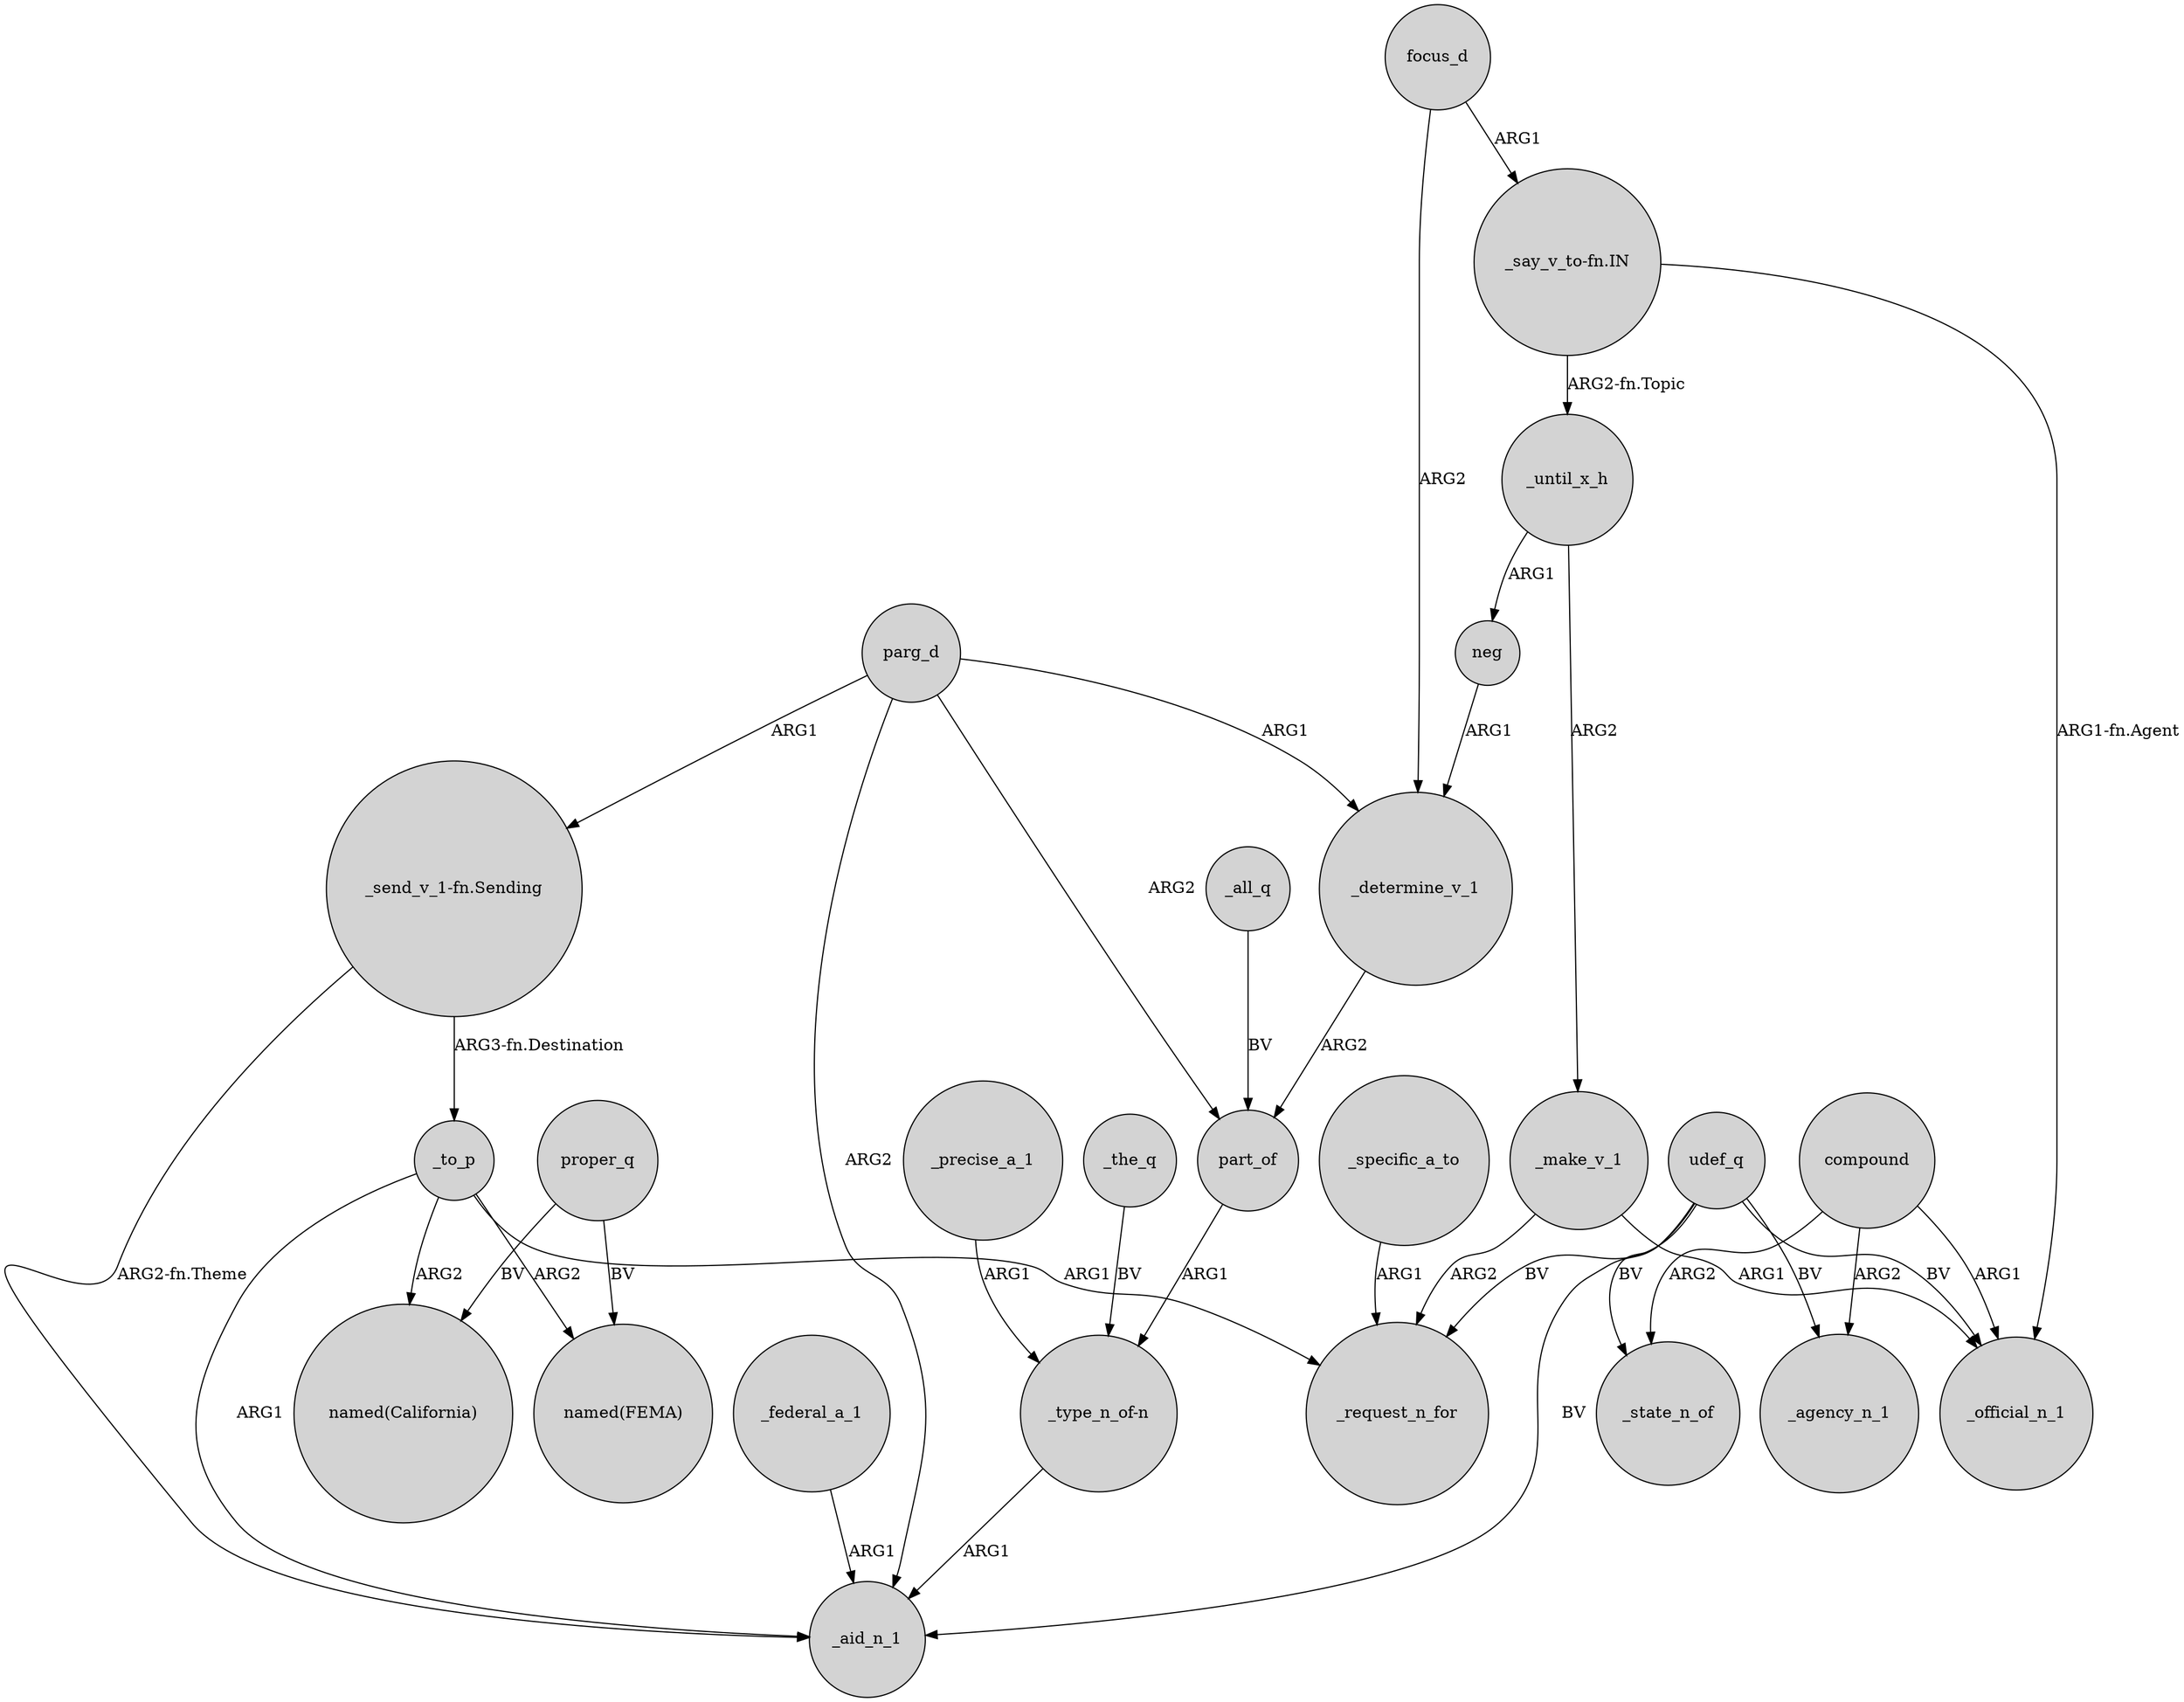 digraph {
	node [shape=circle style=filled]
	_all_q -> part_of [label=BV]
	_precise_a_1 -> "_type_n_of-n" [label=ARG1]
	udef_q -> _state_n_of [label=BV]
	"_say_v_to-fn.IN" -> _official_n_1 [label="ARG1-fn.Agent"]
	_to_p -> "named(California)" [label=ARG2]
	proper_q -> "named(California)" [label=BV]
	_until_x_h -> neg [label=ARG1]
	compound -> _state_n_of [label=ARG2]
	parg_d -> _determine_v_1 [label=ARG1]
	proper_q -> "named(FEMA)" [label=BV]
	focus_d -> "_say_v_to-fn.IN" [label=ARG1]
	udef_q -> _request_n_for [label=BV]
	parg_d -> _aid_n_1 [label=ARG2]
	_to_p -> _request_n_for [label=ARG1]
	_the_q -> "_type_n_of-n" [label=BV]
	udef_q -> _official_n_1 [label=BV]
	part_of -> "_type_n_of-n" [label=ARG1]
	_federal_a_1 -> _aid_n_1 [label=ARG1]
	"_send_v_1-fn.Sending" -> _to_p [label="ARG3-fn.Destination"]
	_specific_a_to -> _request_n_for [label=ARG1]
	udef_q -> _agency_n_1 [label=BV]
	_to_p -> _aid_n_1 [label=ARG1]
	_make_v_1 -> _request_n_for [label=ARG2]
	"_say_v_to-fn.IN" -> _until_x_h [label="ARG2-fn.Topic"]
	_make_v_1 -> _official_n_1 [label=ARG1]
	compound -> _official_n_1 [label=ARG1]
	_to_p -> "named(FEMA)" [label=ARG2]
	udef_q -> _aid_n_1 [label=BV]
	"_type_n_of-n" -> _aid_n_1 [label=ARG1]
	parg_d -> part_of [label=ARG2]
	parg_d -> "_send_v_1-fn.Sending" [label=ARG1]
	"_send_v_1-fn.Sending" -> _aid_n_1 [label="ARG2-fn.Theme"]
	neg -> _determine_v_1 [label=ARG1]
	_until_x_h -> _make_v_1 [label=ARG2]
	_determine_v_1 -> part_of [label=ARG2]
	compound -> _agency_n_1 [label=ARG2]
	focus_d -> _determine_v_1 [label=ARG2]
}
